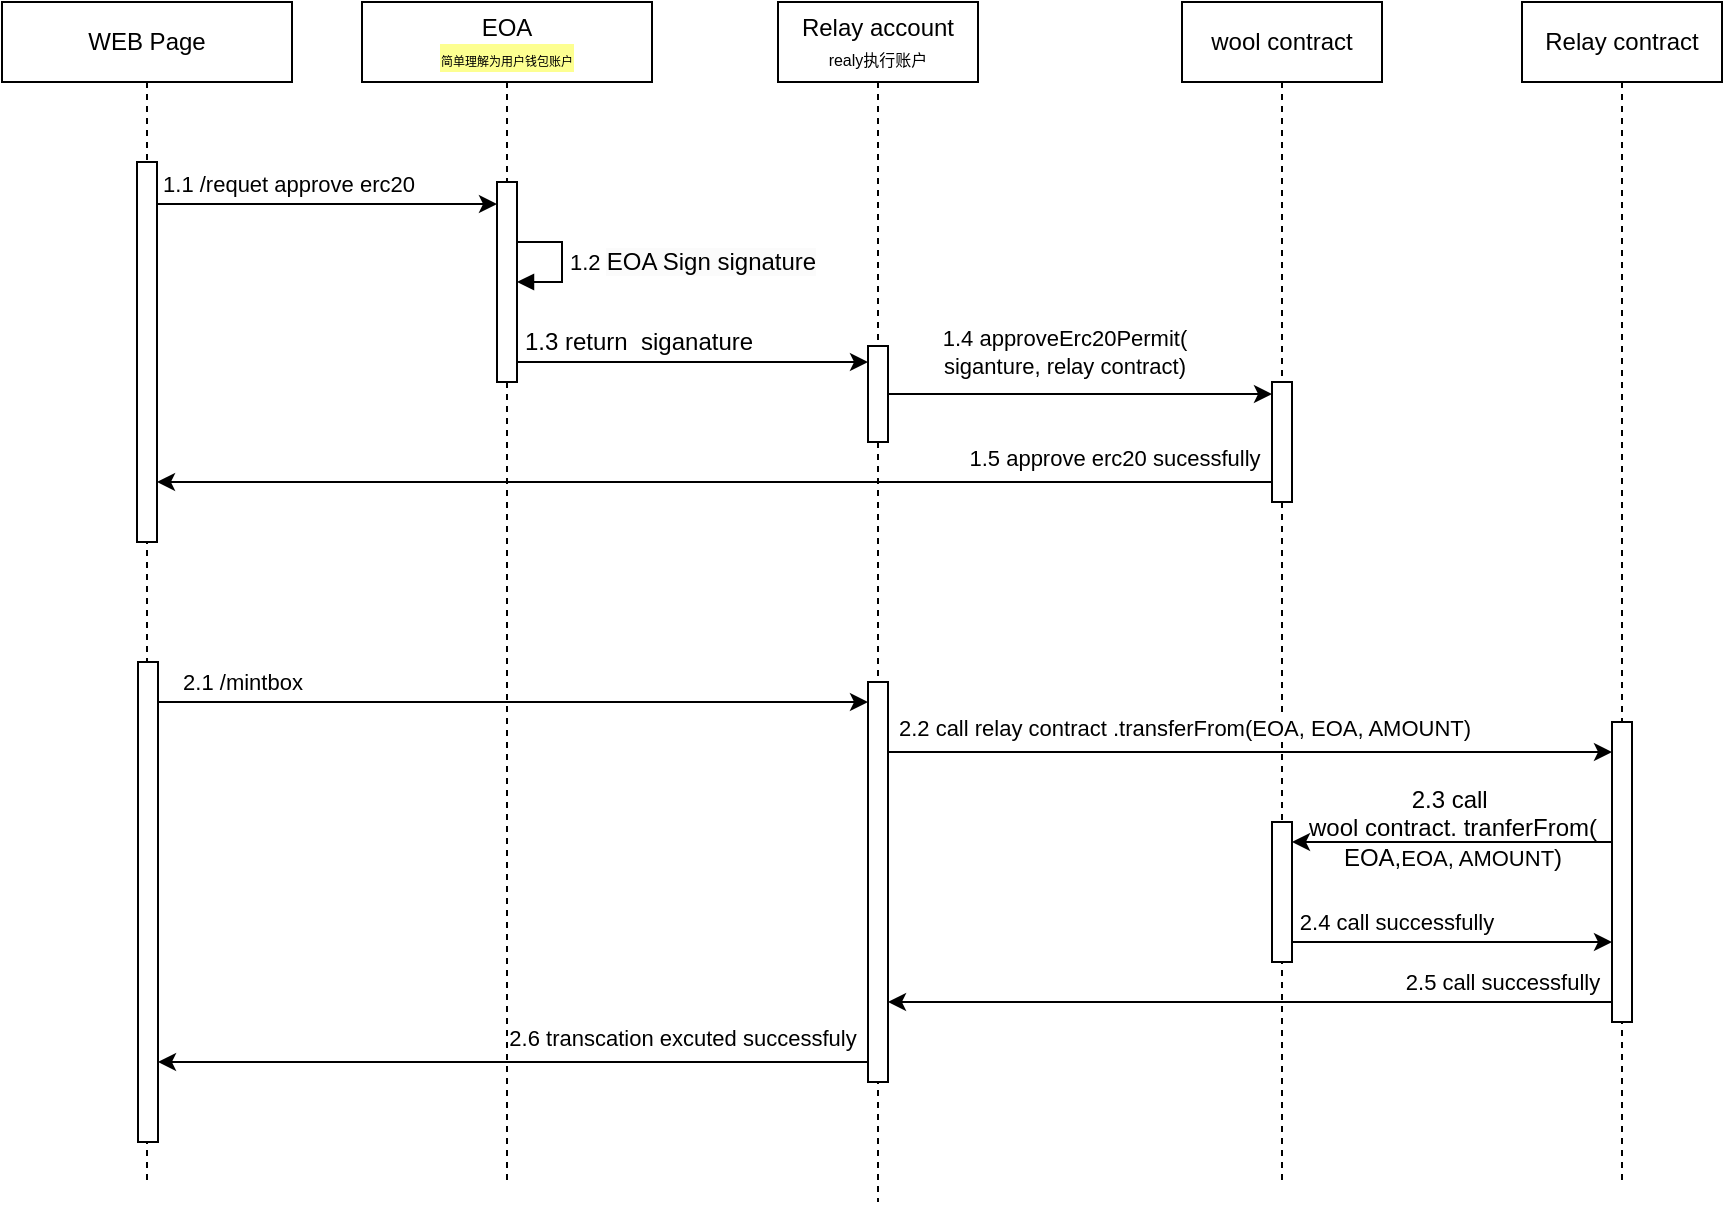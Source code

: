 <mxfile version="24.4.4" type="github">
  <diagram name="Page-1" id="-Ef7fVMwwg34oY_xVLL2">
    <mxGraphModel dx="1346" dy="282" grid="1" gridSize="10" guides="1" tooltips="1" connect="1" arrows="1" fold="1" page="1" pageScale="1" pageWidth="827" pageHeight="1169" math="0" shadow="0">
      <root>
        <mxCell id="0" />
        <mxCell id="1" parent="0" />
        <mxCell id="iS-BzEnSy-cz8t3YpHVA-1" value="EOA&lt;div&gt;&lt;font style=&quot;&quot;&gt;&lt;span style=&quot;background-color: rgba(250, 255, 10, 0.447); cursor: pointer;&quot; class=&quot;monica-mark monica-mark-ecf90c43-6ed8-4aec-8ac5-4817ee16226f&quot; data-id=&quot;ecf90c43-6ed8-4aec-8ac5-4817ee16226f&quot;&gt;&lt;font style=&quot;font-size: 6px;&quot;&gt;简单理解为用户钱包账户&lt;/font&gt;&lt;/span&gt;&lt;/font&gt;&lt;/div&gt;" style="shape=umlLifeline;perimeter=lifelinePerimeter;whiteSpace=wrap;html=1;container=1;dropTarget=0;collapsible=0;recursiveResize=0;outlineConnect=0;portConstraint=eastwest;newEdgeStyle={&quot;curved&quot;:0,&quot;rounded&quot;:0};" vertex="1" parent="1">
          <mxGeometry x="60" y="70" width="145" height="590" as="geometry" />
        </mxCell>
        <mxCell id="iS-BzEnSy-cz8t3YpHVA-5" value="" style="html=1;points=[[0,0,0,0,5],[0,1,0,0,-5],[1,0,0,0,5],[1,1,0,0,-5]];perimeter=orthogonalPerimeter;outlineConnect=0;targetShapes=umlLifeline;portConstraint=eastwest;newEdgeStyle={&quot;curved&quot;:0,&quot;rounded&quot;:0};" vertex="1" parent="iS-BzEnSy-cz8t3YpHVA-1">
          <mxGeometry x="67.5" y="90" width="10" height="100" as="geometry" />
        </mxCell>
        <mxCell id="iS-BzEnSy-cz8t3YpHVA-19" value="1.2&amp;nbsp;&lt;span style=&quot;font-size: 12px; text-align: center; background-color: rgb(251, 251, 251);&quot;&gt;EOA Sign signature&lt;/span&gt;" style="html=1;align=left;spacingLeft=2;endArrow=block;rounded=0;edgeStyle=orthogonalEdgeStyle;curved=0;rounded=0;" edge="1" parent="iS-BzEnSy-cz8t3YpHVA-1">
          <mxGeometry relative="1" as="geometry">
            <mxPoint x="77.5" y="120" as="sourcePoint" />
            <Array as="points">
              <mxPoint x="100" y="120" />
              <mxPoint x="100" y="140" />
            </Array>
            <mxPoint x="77.5" y="140" as="targetPoint" />
          </mxGeometry>
        </mxCell>
        <mxCell id="iS-BzEnSy-cz8t3YpHVA-2" value="Relay account&lt;div&gt;&lt;font style=&quot;font-size: 8px;&quot;&gt;realy执行账户&lt;/font&gt;&lt;/div&gt;" style="shape=umlLifeline;perimeter=lifelinePerimeter;whiteSpace=wrap;html=1;container=1;dropTarget=0;collapsible=0;recursiveResize=0;outlineConnect=0;portConstraint=eastwest;newEdgeStyle={&quot;curved&quot;:0,&quot;rounded&quot;:0};" vertex="1" parent="1">
          <mxGeometry x="268" y="70" width="100" height="600" as="geometry" />
        </mxCell>
        <mxCell id="iS-BzEnSy-cz8t3YpHVA-18" value="" style="html=1;points=[[0,0,0,0,5],[0,1,0,0,-5],[1,0,0,0,5],[1,1,0,0,-5]];perimeter=orthogonalPerimeter;outlineConnect=0;targetShapes=umlLifeline;portConstraint=eastwest;newEdgeStyle={&quot;curved&quot;:0,&quot;rounded&quot;:0};" vertex="1" parent="iS-BzEnSy-cz8t3YpHVA-2">
          <mxGeometry x="45" y="172" width="10" height="48" as="geometry" />
        </mxCell>
        <mxCell id="iS-BzEnSy-cz8t3YpHVA-28" value="" style="html=1;points=[[0,0,0,0,5],[0,1,0,0,-5],[1,0,0,0,5],[1,1,0,0,-5]];perimeter=orthogonalPerimeter;outlineConnect=0;targetShapes=umlLifeline;portConstraint=eastwest;newEdgeStyle={&quot;curved&quot;:0,&quot;rounded&quot;:0};" vertex="1" parent="iS-BzEnSy-cz8t3YpHVA-2">
          <mxGeometry x="45" y="340" width="10" height="200" as="geometry" />
        </mxCell>
        <mxCell id="iS-BzEnSy-cz8t3YpHVA-3" value="Relay contract" style="shape=umlLifeline;perimeter=lifelinePerimeter;whiteSpace=wrap;html=1;container=1;dropTarget=0;collapsible=0;recursiveResize=0;outlineConnect=0;portConstraint=eastwest;newEdgeStyle={&quot;curved&quot;:0,&quot;rounded&quot;:0};" vertex="1" parent="1">
          <mxGeometry x="640" y="70" width="100" height="590" as="geometry" />
        </mxCell>
        <mxCell id="iS-BzEnSy-cz8t3YpHVA-31" value="" style="html=1;points=[[0,0,0,0,5],[0,1,0,0,-5],[1,0,0,0,5],[1,1,0,0,-5]];perimeter=orthogonalPerimeter;outlineConnect=0;targetShapes=umlLifeline;portConstraint=eastwest;newEdgeStyle={&quot;curved&quot;:0,&quot;rounded&quot;:0};" vertex="1" parent="iS-BzEnSy-cz8t3YpHVA-3">
          <mxGeometry x="45" y="360" width="10" height="150" as="geometry" />
        </mxCell>
        <mxCell id="iS-BzEnSy-cz8t3YpHVA-4" value="wool contract" style="shape=umlLifeline;perimeter=lifelinePerimeter;whiteSpace=wrap;html=1;container=1;dropTarget=0;collapsible=0;recursiveResize=0;outlineConnect=0;portConstraint=eastwest;newEdgeStyle={&quot;curved&quot;:0,&quot;rounded&quot;:0};" vertex="1" parent="1">
          <mxGeometry x="470" y="70" width="100" height="590" as="geometry" />
        </mxCell>
        <mxCell id="iS-BzEnSy-cz8t3YpHVA-8" value="" style="html=1;points=[[0,0,0,0,5],[0,1,0,0,-5],[1,0,0,0,5],[1,1,0,0,-5]];perimeter=orthogonalPerimeter;outlineConnect=0;targetShapes=umlLifeline;portConstraint=eastwest;newEdgeStyle={&quot;curved&quot;:0,&quot;rounded&quot;:0};" vertex="1" parent="iS-BzEnSy-cz8t3YpHVA-4">
          <mxGeometry x="45" y="190" width="10" height="60" as="geometry" />
        </mxCell>
        <mxCell id="iS-BzEnSy-cz8t3YpHVA-34" value="" style="html=1;points=[[0,0,0,0,5],[0,1,0,0,-5],[1,0,0,0,5],[1,1,0,0,-5]];perimeter=orthogonalPerimeter;outlineConnect=0;targetShapes=umlLifeline;portConstraint=eastwest;newEdgeStyle={&quot;curved&quot;:0,&quot;rounded&quot;:0};" vertex="1" parent="iS-BzEnSy-cz8t3YpHVA-4">
          <mxGeometry x="45" y="410" width="10" height="70" as="geometry" />
        </mxCell>
        <mxCell id="iS-BzEnSy-cz8t3YpHVA-13" value="WEB Page" style="shape=umlLifeline;perimeter=lifelinePerimeter;whiteSpace=wrap;html=1;container=1;dropTarget=0;collapsible=0;recursiveResize=0;outlineConnect=0;portConstraint=eastwest;newEdgeStyle={&quot;curved&quot;:0,&quot;rounded&quot;:0};" vertex="1" parent="1">
          <mxGeometry x="-120" y="70" width="145" height="590" as="geometry" />
        </mxCell>
        <mxCell id="iS-BzEnSy-cz8t3YpHVA-14" value="" style="html=1;points=[[0,0,0,0,5],[0,1,0,0,-5],[1,0,0,0,5],[1,1,0,0,-5]];perimeter=orthogonalPerimeter;outlineConnect=0;targetShapes=umlLifeline;portConstraint=eastwest;newEdgeStyle={&quot;curved&quot;:0,&quot;rounded&quot;:0};" vertex="1" parent="iS-BzEnSy-cz8t3YpHVA-13">
          <mxGeometry x="67.5" y="80" width="10" height="190" as="geometry" />
        </mxCell>
        <mxCell id="iS-BzEnSy-cz8t3YpHVA-27" value="" style="html=1;points=[[0,0,0,0,5],[0,1,0,0,-5],[1,0,0,0,5],[1,1,0,0,-5]];perimeter=orthogonalPerimeter;outlineConnect=0;targetShapes=umlLifeline;portConstraint=eastwest;newEdgeStyle={&quot;curved&quot;:0,&quot;rounded&quot;:0};" vertex="1" parent="iS-BzEnSy-cz8t3YpHVA-13">
          <mxGeometry x="68" y="330" width="10" height="240" as="geometry" />
        </mxCell>
        <mxCell id="iS-BzEnSy-cz8t3YpHVA-15" style="edgeStyle=orthogonalEdgeStyle;rounded=0;orthogonalLoop=1;jettySize=auto;html=1;curved=0;" edge="1" parent="1" target="iS-BzEnSy-cz8t3YpHVA-5">
          <mxGeometry relative="1" as="geometry">
            <mxPoint x="-42.5" y="170" as="sourcePoint" />
            <mxPoint x="120" y="170" as="targetPoint" />
            <Array as="points">
              <mxPoint x="-43" y="171" />
            </Array>
          </mxGeometry>
        </mxCell>
        <mxCell id="iS-BzEnSy-cz8t3YpHVA-16" value="1.1 /requet approve erc20" style="edgeLabel;html=1;align=center;verticalAlign=middle;resizable=0;points=[];" vertex="1" connectable="0" parent="iS-BzEnSy-cz8t3YpHVA-15">
          <mxGeometry x="-0.847" y="3" relative="1" as="geometry">
            <mxPoint x="53" y="-7" as="offset" />
          </mxGeometry>
        </mxCell>
        <mxCell id="iS-BzEnSy-cz8t3YpHVA-20" style="edgeStyle=orthogonalEdgeStyle;rounded=0;orthogonalLoop=1;jettySize=auto;html=1;curved=0;" edge="1" parent="1" source="iS-BzEnSy-cz8t3YpHVA-5" target="iS-BzEnSy-cz8t3YpHVA-18">
          <mxGeometry relative="1" as="geometry">
            <Array as="points">
              <mxPoint x="190" y="250" />
              <mxPoint x="190" y="250" />
            </Array>
          </mxGeometry>
        </mxCell>
        <mxCell id="iS-BzEnSy-cz8t3YpHVA-21" value="1.3 return&amp;nbsp; siganature" style="text;html=1;align=center;verticalAlign=middle;resizable=0;points=[];autosize=1;strokeColor=none;fillColor=none;" vertex="1" parent="1">
          <mxGeometry x="128" y="225" width="140" height="30" as="geometry" />
        </mxCell>
        <mxCell id="iS-BzEnSy-cz8t3YpHVA-22" style="edgeStyle=orthogonalEdgeStyle;rounded=0;orthogonalLoop=1;jettySize=auto;html=1;curved=0;" edge="1" parent="1" source="iS-BzEnSy-cz8t3YpHVA-18" target="iS-BzEnSy-cz8t3YpHVA-8">
          <mxGeometry relative="1" as="geometry">
            <Array as="points">
              <mxPoint x="420" y="266" />
              <mxPoint x="420" y="266" />
            </Array>
          </mxGeometry>
        </mxCell>
        <mxCell id="iS-BzEnSy-cz8t3YpHVA-23" value="1.4 approveErc20Permit(&lt;div&gt;&lt;div&gt;siganture, relay contract)&lt;/div&gt;&lt;/div&gt;" style="edgeLabel;html=1;align=center;verticalAlign=middle;resizable=0;points=[];" vertex="1" connectable="0" parent="iS-BzEnSy-cz8t3YpHVA-22">
          <mxGeometry x="-0.798" y="2" relative="1" as="geometry">
            <mxPoint x="68" y="-19" as="offset" />
          </mxGeometry>
        </mxCell>
        <mxCell id="iS-BzEnSy-cz8t3YpHVA-24" style="edgeStyle=orthogonalEdgeStyle;rounded=0;orthogonalLoop=1;jettySize=auto;html=1;curved=0;" edge="1" parent="1" source="iS-BzEnSy-cz8t3YpHVA-8" target="iS-BzEnSy-cz8t3YpHVA-14">
          <mxGeometry relative="1" as="geometry">
            <mxPoint x="30" y="332.581" as="targetPoint" />
            <Array as="points">
              <mxPoint x="380" y="310" />
              <mxPoint x="380" y="310" />
            </Array>
          </mxGeometry>
        </mxCell>
        <mxCell id="iS-BzEnSy-cz8t3YpHVA-25" value="1.5 approve erc20 sucessfully" style="edgeLabel;html=1;align=center;verticalAlign=middle;resizable=0;points=[];" vertex="1" connectable="0" parent="iS-BzEnSy-cz8t3YpHVA-24">
          <mxGeometry x="-0.615" y="-3" relative="1" as="geometry">
            <mxPoint x="28" y="-9" as="offset" />
          </mxGeometry>
        </mxCell>
        <mxCell id="iS-BzEnSy-cz8t3YpHVA-29" style="edgeStyle=orthogonalEdgeStyle;rounded=0;orthogonalLoop=1;jettySize=auto;html=1;curved=0;" edge="1" parent="1" source="iS-BzEnSy-cz8t3YpHVA-27" target="iS-BzEnSy-cz8t3YpHVA-28">
          <mxGeometry relative="1" as="geometry">
            <Array as="points">
              <mxPoint x="230" y="420" />
              <mxPoint x="230" y="420" />
            </Array>
          </mxGeometry>
        </mxCell>
        <mxCell id="iS-BzEnSy-cz8t3YpHVA-30" value="2.1 /mintbox" style="edgeLabel;html=1;align=center;verticalAlign=middle;resizable=0;points=[];" vertex="1" connectable="0" parent="iS-BzEnSy-cz8t3YpHVA-29">
          <mxGeometry x="-0.874" y="2" relative="1" as="geometry">
            <mxPoint x="19" y="-8" as="offset" />
          </mxGeometry>
        </mxCell>
        <mxCell id="iS-BzEnSy-cz8t3YpHVA-32" style="edgeStyle=orthogonalEdgeStyle;rounded=0;orthogonalLoop=1;jettySize=auto;html=1;curved=0;" edge="1" parent="1" source="iS-BzEnSy-cz8t3YpHVA-28" target="iS-BzEnSy-cz8t3YpHVA-31">
          <mxGeometry relative="1" as="geometry">
            <Array as="points">
              <mxPoint x="590" y="445" />
              <mxPoint x="590" y="445" />
            </Array>
          </mxGeometry>
        </mxCell>
        <mxCell id="iS-BzEnSy-cz8t3YpHVA-33" value="2.2 call relay contract .transferFrom(EOA, EOA, AMOUNT)" style="edgeLabel;html=1;align=center;verticalAlign=middle;resizable=0;points=[];" vertex="1" connectable="0" parent="iS-BzEnSy-cz8t3YpHVA-32">
          <mxGeometry x="-0.917" relative="1" as="geometry">
            <mxPoint x="133" y="-12" as="offset" />
          </mxGeometry>
        </mxCell>
        <mxCell id="iS-BzEnSy-cz8t3YpHVA-35" style="edgeStyle=orthogonalEdgeStyle;rounded=0;orthogonalLoop=1;jettySize=auto;html=1;curved=0;" edge="1" parent="1" source="iS-BzEnSy-cz8t3YpHVA-31" target="iS-BzEnSy-cz8t3YpHVA-34">
          <mxGeometry relative="1" as="geometry">
            <Array as="points">
              <mxPoint x="560" y="490" />
              <mxPoint x="560" y="490" />
            </Array>
          </mxGeometry>
        </mxCell>
        <mxCell id="iS-BzEnSy-cz8t3YpHVA-36" value="2.3 call&amp;nbsp;&lt;div&gt;wool contract. tranferFrom(&lt;/div&gt;&lt;div&gt;EOA,&lt;span style=&quot;font-size: 11px; background-color: rgb(255, 255, 255);&quot;&gt;EOA, AMOUNT&lt;/span&gt;)&lt;/div&gt;" style="text;html=1;align=center;verticalAlign=middle;resizable=0;points=[];autosize=1;strokeColor=none;fillColor=none;" vertex="1" parent="1">
          <mxGeometry x="520" y="453" width="170" height="60" as="geometry" />
        </mxCell>
        <mxCell id="iS-BzEnSy-cz8t3YpHVA-37" style="edgeStyle=orthogonalEdgeStyle;rounded=0;orthogonalLoop=1;jettySize=auto;html=1;curved=0;" edge="1" parent="1" source="iS-BzEnSy-cz8t3YpHVA-34" target="iS-BzEnSy-cz8t3YpHVA-31">
          <mxGeometry relative="1" as="geometry">
            <Array as="points">
              <mxPoint x="640" y="540" />
              <mxPoint x="640" y="540" />
            </Array>
          </mxGeometry>
        </mxCell>
        <mxCell id="iS-BzEnSy-cz8t3YpHVA-38" value="2.4 call successfully" style="edgeLabel;html=1;align=center;verticalAlign=middle;resizable=0;points=[];" vertex="1" connectable="0" parent="iS-BzEnSy-cz8t3YpHVA-37">
          <mxGeometry x="-0.863" y="3" relative="1" as="geometry">
            <mxPoint x="41" y="-7" as="offset" />
          </mxGeometry>
        </mxCell>
        <mxCell id="iS-BzEnSy-cz8t3YpHVA-39" style="edgeStyle=orthogonalEdgeStyle;rounded=0;orthogonalLoop=1;jettySize=auto;html=1;curved=0;" edge="1" parent="1" source="iS-BzEnSy-cz8t3YpHVA-31" target="iS-BzEnSy-cz8t3YpHVA-28">
          <mxGeometry relative="1" as="geometry">
            <Array as="points">
              <mxPoint x="600" y="570" />
              <mxPoint x="600" y="570" />
            </Array>
          </mxGeometry>
        </mxCell>
        <mxCell id="iS-BzEnSy-cz8t3YpHVA-40" value="2.5 call successfully" style="edgeLabel;html=1;align=center;verticalAlign=middle;resizable=0;points=[];" vertex="1" connectable="0" parent="1">
          <mxGeometry x="629.998" y="560.0" as="geometry" />
        </mxCell>
        <mxCell id="iS-BzEnSy-cz8t3YpHVA-41" style="edgeStyle=orthogonalEdgeStyle;rounded=0;orthogonalLoop=1;jettySize=auto;html=1;curved=0;" edge="1" parent="1" source="iS-BzEnSy-cz8t3YpHVA-28" target="iS-BzEnSy-cz8t3YpHVA-27">
          <mxGeometry relative="1" as="geometry">
            <Array as="points">
              <mxPoint x="50" y="600" />
              <mxPoint x="50" y="600" />
            </Array>
          </mxGeometry>
        </mxCell>
        <mxCell id="iS-BzEnSy-cz8t3YpHVA-42" value="2.6 transcation excuted successfuly" style="edgeLabel;html=1;align=center;verticalAlign=middle;resizable=0;points=[];" vertex="1" connectable="0" parent="iS-BzEnSy-cz8t3YpHVA-41">
          <mxGeometry x="-0.21" y="-2" relative="1" as="geometry">
            <mxPoint x="47" y="-10" as="offset" />
          </mxGeometry>
        </mxCell>
      </root>
    </mxGraphModel>
  </diagram>
</mxfile>
